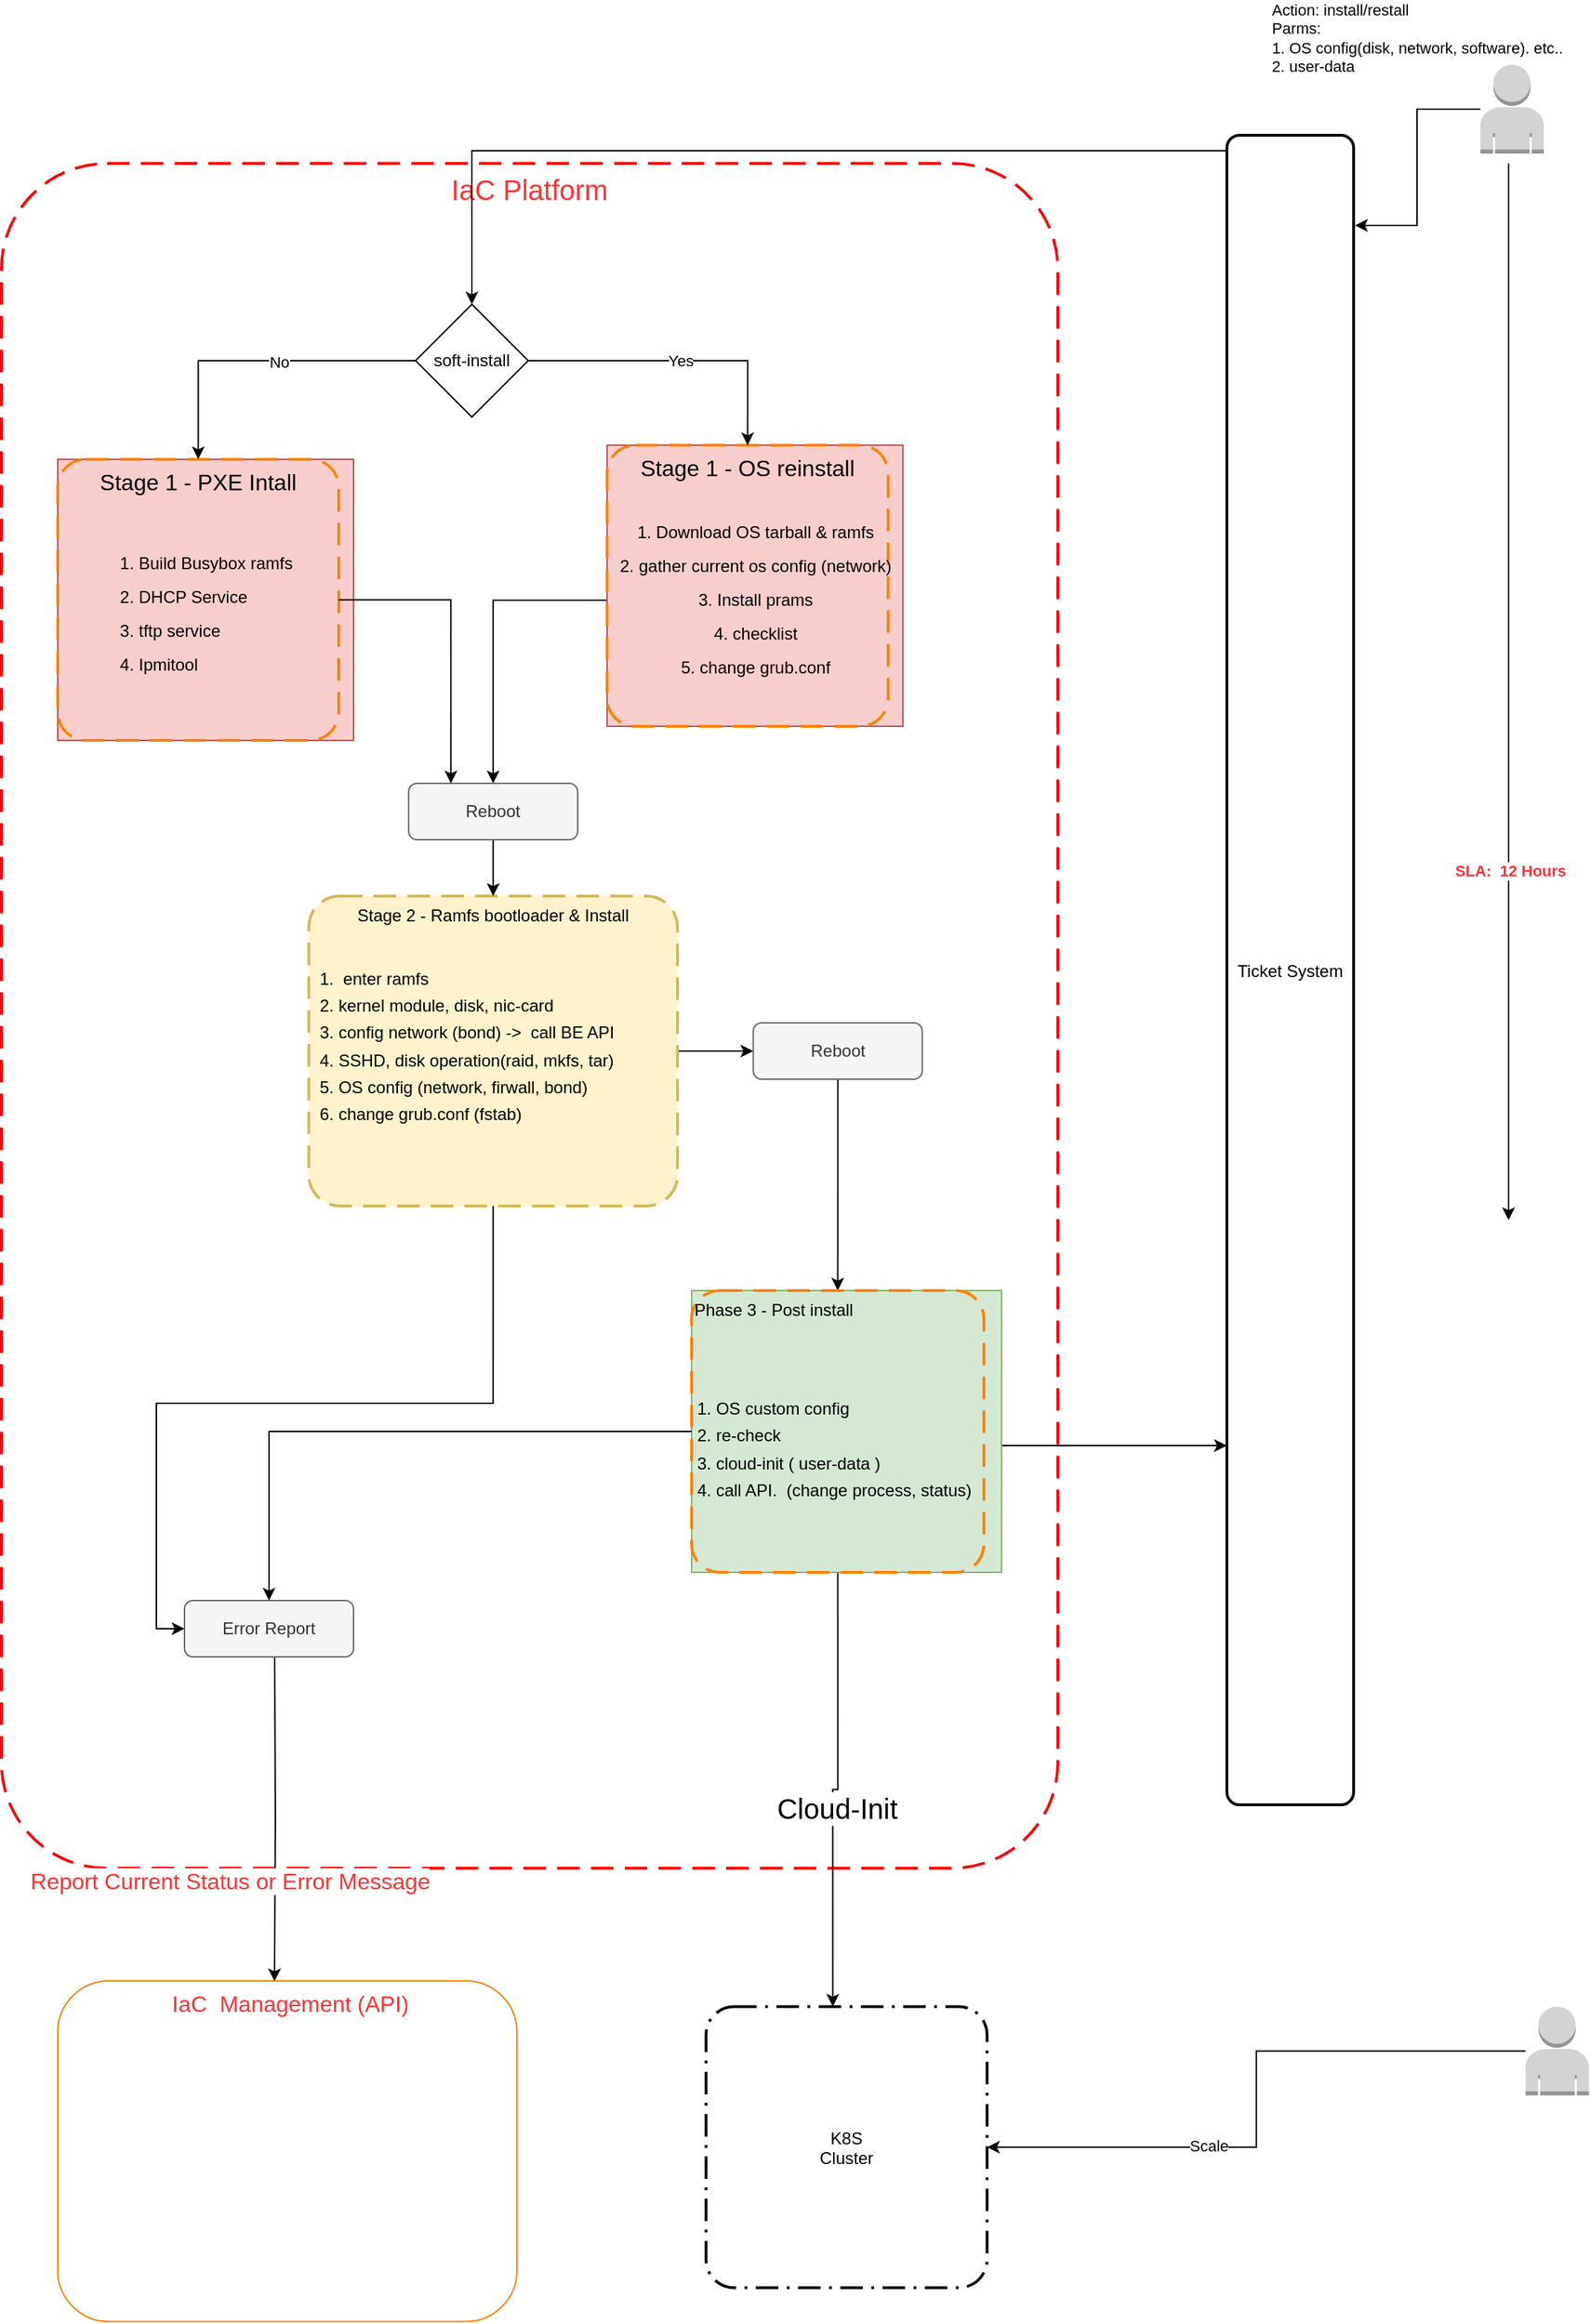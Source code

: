 <mxfile version="18.1.1" type="github">
  <diagram id="bArWBJNuVLb29TRbrBYO" name="Page-1">
    <mxGraphModel dx="1358" dy="594" grid="1" gridSize="10" guides="1" tooltips="1" connect="1" arrows="1" fold="1" page="1" pageScale="1" pageWidth="827" pageHeight="1169" math="0" shadow="0">
      <root>
        <mxCell id="0" />
        <mxCell id="1" parent="0" />
        <mxCell id="2OIhdxQt8RI3TchfqqJ3-19" value="IaC Platform" style="rounded=1;arcSize=10;dashed=1;strokeColor=#ff0000;fillColor=none;gradientColor=none;dashPattern=8 4;strokeWidth=2;verticalAlign=top;fontSize=20;fontColor=#FF3333;" vertex="1" parent="1">
          <mxGeometry x="80" y="240" width="750" height="1210" as="geometry" />
        </mxCell>
        <mxCell id="XNvCActNa8ESoV5YzHep-33" value="Report Current Status or Error Message" style="edgeStyle=orthogonalEdgeStyle;rounded=0;orthogonalLoop=1;jettySize=auto;html=1;entryX=0.472;entryY=0.001;entryDx=0;entryDy=0;entryPerimeter=0;fontSize=16;fontColor=#FF3333;" parent="1" target="XNvCActNa8ESoV5YzHep-32" edge="1">
          <mxGeometry x="0.592" y="-40" relative="1" as="geometry">
            <mxPoint x="8" y="-24" as="offset" />
            <mxPoint x="274" y="1300" as="sourcePoint" />
          </mxGeometry>
        </mxCell>
        <mxCell id="2OIhdxQt8RI3TchfqqJ3-17" style="edgeStyle=orthogonalEdgeStyle;rounded=0;orthogonalLoop=1;jettySize=auto;html=1;entryX=0;entryY=0.5;entryDx=0;entryDy=0;" edge="1" parent="1" source="XNvCActNa8ESoV5YzHep-1" target="2OIhdxQt8RI3TchfqqJ3-12">
          <mxGeometry relative="1" as="geometry" />
        </mxCell>
        <mxCell id="XNvCActNa8ESoV5YzHep-1" value="Stage 2 - Ramfs bootloader &amp; Install&#xa;" style="rounded=1;arcSize=10;dashed=1;strokeColor=#d6b656;fillColor=#fff2cc;dashPattern=8 4;strokeWidth=2;verticalAlign=top;" parent="1" vertex="1">
          <mxGeometry x="298.25" y="760" width="261.75" height="220" as="geometry" />
        </mxCell>
        <mxCell id="XNvCActNa8ESoV5YzHep-18" style="edgeStyle=orthogonalEdgeStyle;rounded=0;orthogonalLoop=1;jettySize=auto;html=1;fontSize=20;exitX=0;exitY=0.532;exitDx=0;exitDy=0;exitPerimeter=0;" parent="1" source="XNvCActNa8ESoV5YzHep-29" target="2OIhdxQt8RI3TchfqqJ3-9" edge="1">
          <mxGeometry relative="1" as="geometry">
            <mxPoint x="430" y="710" as="targetPoint" />
          </mxGeometry>
        </mxCell>
        <mxCell id="XNvCActNa8ESoV5YzHep-22" style="edgeStyle=orthogonalEdgeStyle;rounded=0;orthogonalLoop=1;jettySize=auto;html=1;fontSize=20;exitX=0.5;exitY=1;exitDx=0;exitDy=0;entryX=0.451;entryY=0;entryDx=0;entryDy=0;entryPerimeter=0;" parent="1" source="XNvCActNa8ESoV5YzHep-3" target="XNvCActNa8ESoV5YzHep-4" edge="1">
          <mxGeometry relative="1" as="geometry">
            <mxPoint x="810" y="920" as="targetPoint" />
          </mxGeometry>
        </mxCell>
        <mxCell id="XNvCActNa8ESoV5YzHep-23" value="Cloud-Init" style="edgeLabel;html=1;align=center;verticalAlign=middle;resizable=0;points=[];fontSize=20;" parent="XNvCActNa8ESoV5YzHep-22" vertex="1" connectable="0">
          <mxGeometry x="0.092" y="3" relative="1" as="geometry">
            <mxPoint as="offset" />
          </mxGeometry>
        </mxCell>
        <mxCell id="XNvCActNa8ESoV5YzHep-4" value="K8S&#xa;Cluster" style="rounded=1;arcSize=10;dashed=1;fillColor=none;gradientColor=none;dashPattern=8 3 1 3;strokeWidth=2;" parent="1" vertex="1">
          <mxGeometry x="580.25" y="1548.25" width="199.5" height="199.5" as="geometry" />
        </mxCell>
        <mxCell id="XNvCActNa8ESoV5YzHep-6" style="edgeStyle=orthogonalEdgeStyle;rounded=0;orthogonalLoop=1;jettySize=auto;html=1;entryX=1.011;entryY=0.054;entryDx=0;entryDy=0;entryPerimeter=0;" parent="1" source="XNvCActNa8ESoV5YzHep-5" target="XNvCActNa8ESoV5YzHep-8" edge="1">
          <mxGeometry relative="1" as="geometry">
            <mxPoint x="820" y="202" as="targetPoint" />
          </mxGeometry>
        </mxCell>
        <mxCell id="XNvCActNa8ESoV5YzHep-7" value="Action: install/restall&lt;br&gt;&lt;div style=&quot;&quot;&gt;Parms:&lt;/div&gt;&lt;div style=&quot;&quot;&gt;1. OS config(disk, network, software). etc..&lt;br&gt;2. user-data&lt;/div&gt;" style="edgeLabel;html=1;align=left;verticalAlign=middle;resizable=0;points=[];" parent="XNvCActNa8ESoV5YzHep-6" vertex="1" connectable="0">
          <mxGeometry x="0.082" y="2" relative="1" as="geometry">
            <mxPoint x="-107" y="-99" as="offset" />
          </mxGeometry>
        </mxCell>
        <mxCell id="XNvCActNa8ESoV5YzHep-5" value="" style="outlineConnect=0;dashed=0;verticalLabelPosition=bottom;verticalAlign=top;align=center;html=1;shape=mxgraph.aws3.user;fillColor=#D2D3D3;gradientColor=none;" parent="1" vertex="1">
          <mxGeometry x="1130" y="170" width="45" height="63" as="geometry" />
        </mxCell>
        <mxCell id="XNvCActNa8ESoV5YzHep-10" style="edgeStyle=orthogonalEdgeStyle;rounded=0;orthogonalLoop=1;jettySize=auto;html=1;" parent="1" source="XNvCActNa8ESoV5YzHep-8" target="2OIhdxQt8RI3TchfqqJ3-5" edge="1">
          <mxGeometry relative="1" as="geometry">
            <Array as="points">
              <mxPoint x="414" y="231" />
            </Array>
            <mxPoint x="837.14" y="230.76" as="sourcePoint" />
            <mxPoint x="215.366" y="445.013" as="targetPoint" />
          </mxGeometry>
        </mxCell>
        <mxCell id="XNvCActNa8ESoV5YzHep-8" value="Ticket System" style="rounded=1;arcSize=10;dashed=0;fillColor=none;gradientColor=none;strokeWidth=2;" parent="1" vertex="1">
          <mxGeometry x="950" y="220" width="90" height="1185" as="geometry" />
        </mxCell>
        <mxCell id="XNvCActNa8ESoV5YzHep-12" value="" style="edgeStyle=orthogonalEdgeStyle;rounded=0;orthogonalLoop=1;jettySize=auto;html=1;" parent="1" source="XNvCActNa8ESoV5YzHep-11" target="XNvCActNa8ESoV5YzHep-4" edge="1">
          <mxGeometry relative="1" as="geometry" />
        </mxCell>
        <mxCell id="XNvCActNa8ESoV5YzHep-13" value="Scale" style="edgeLabel;html=1;align=center;verticalAlign=middle;resizable=0;points=[];" parent="XNvCActNa8ESoV5YzHep-12" vertex="1" connectable="0">
          <mxGeometry x="0.304" y="-1" relative="1" as="geometry">
            <mxPoint as="offset" />
          </mxGeometry>
        </mxCell>
        <mxCell id="XNvCActNa8ESoV5YzHep-11" value="" style="outlineConnect=0;dashed=0;verticalLabelPosition=bottom;verticalAlign=top;align=center;html=1;shape=mxgraph.aws3.user;fillColor=#D2D3D3;gradientColor=none;" parent="1" vertex="1">
          <mxGeometry x="1162" y="1548.25" width="45" height="63" as="geometry" />
        </mxCell>
        <mxCell id="XNvCActNa8ESoV5YzHep-14" value="" style="endArrow=classic;html=1;rounded=0;" parent="1" edge="1">
          <mxGeometry width="50" height="50" relative="1" as="geometry">
            <mxPoint x="1150" y="240" as="sourcePoint" />
            <mxPoint x="1150" y="990" as="targetPoint" />
          </mxGeometry>
        </mxCell>
        <mxCell id="XNvCActNa8ESoV5YzHep-16" value="&lt;font color=&quot;#ff3333&quot;&gt;&lt;b&gt;SLA:&amp;nbsp; 12 Hours&lt;/b&gt;&lt;/font&gt;" style="edgeLabel;html=1;align=center;verticalAlign=middle;resizable=0;points=[];" parent="XNvCActNa8ESoV5YzHep-14" vertex="1" connectable="0">
          <mxGeometry x="-0.128" y="1" relative="1" as="geometry">
            <mxPoint y="175" as="offset" />
          </mxGeometry>
        </mxCell>
        <mxCell id="XNvCActNa8ESoV5YzHep-26" value="" style="endArrow=classic;html=1;rounded=0;fontSize=20;" parent="1" edge="1">
          <mxGeometry width="50" height="50" relative="1" as="geometry">
            <mxPoint x="780" y="1150" as="sourcePoint" />
            <mxPoint x="950" y="1150" as="targetPoint" />
          </mxGeometry>
        </mxCell>
        <mxCell id="2OIhdxQt8RI3TchfqqJ3-24" style="edgeStyle=orthogonalEdgeStyle;rounded=0;orthogonalLoop=1;jettySize=auto;html=1;entryX=0;entryY=0.5;entryDx=0;entryDy=0;fontSize=20;fontColor=#FF3333;exitX=0.5;exitY=1;exitDx=0;exitDy=0;" edge="1" parent="1" source="XNvCActNa8ESoV5YzHep-1" target="2OIhdxQt8RI3TchfqqJ3-20">
          <mxGeometry relative="1" as="geometry" />
        </mxCell>
        <mxCell id="XNvCActNa8ESoV5YzHep-30" value="&lt;span style=&quot;color: rgb(0 , 0 , 0) ; font-size: 12px&quot;&gt;1.&amp;nbsp; enter ramfs&lt;/span&gt;&lt;br style=&quot;padding: 0px ; margin: 0px ; color: rgb(0 , 0 , 0) ; font-size: 12px&quot;&gt;&lt;span style=&quot;color: rgb(0 , 0 , 0) ; font-size: 12px&quot;&gt;2. kernel module, disk, nic-card&lt;/span&gt;&lt;br style=&quot;padding: 0px ; margin: 0px ; color: rgb(0 , 0 , 0) ; font-size: 12px&quot;&gt;&lt;span style=&quot;color: rgb(0 , 0 , 0) ; font-size: 12px&quot;&gt;3. config network (bond) -&amp;gt;&amp;nbsp; call BE API&lt;/span&gt;&lt;br style=&quot;padding: 0px ; margin: 0px ; color: rgb(0 , 0 , 0) ; font-size: 12px&quot;&gt;&lt;span style=&quot;color: rgb(0 , 0 , 0) ; font-size: 12px&quot;&gt;4. SSHD, disk operation(raid, mkfs, tar)&lt;/span&gt;&lt;br style=&quot;padding: 0px ; margin: 0px ; color: rgb(0 , 0 , 0) ; font-size: 12px&quot;&gt;&lt;span style=&quot;color: rgb(0 , 0 , 0) ; font-size: 12px&quot;&gt;5. OS config (network, firwall, bond)&lt;/span&gt;&lt;br style=&quot;padding: 0px ; margin: 0px ; color: rgb(0 , 0 , 0) ; font-size: 12px&quot;&gt;&lt;span style=&quot;color: rgb(0 , 0 , 0) ; font-size: 12px&quot;&gt;6. change grub.conf (fstab)&lt;/span&gt;" style="text;html=1;align=left;verticalAlign=middle;resizable=0;points=[];autosize=1;strokeColor=none;fillColor=none;fontSize=16;fontColor=#FF3333;" parent="1" vertex="1">
          <mxGeometry x="304" y="800" width="220" height="130" as="geometry" />
        </mxCell>
        <mxCell id="XNvCActNa8ESoV5YzHep-32" value="&amp;nbsp;IaC&amp;nbsp; Management (API)" style="rounded=1;whiteSpace=wrap;html=1;fontSize=16;fontColor=#FF3333;strokeColor=#FF8000;fillColor=#FFFFFF;align=center;verticalAlign=top;" parent="1" vertex="1">
          <mxGeometry x="120" y="1530" width="326" height="241.75" as="geometry" />
        </mxCell>
        <mxCell id="2OIhdxQt8RI3TchfqqJ3-1" value="" style="group;fillColor=#f8cecc;strokeColor=#b85450;" vertex="1" connectable="0" parent="1">
          <mxGeometry x="510" y="440" width="210" height="199.5" as="geometry" />
        </mxCell>
        <mxCell id="XNvCActNa8ESoV5YzHep-2" value="Stage 1 - OS reinstall&#xa;" style="rounded=1;arcSize=10;dashed=1;strokeColor=#FF8000;fillColor=none;gradientColor=none;dashPattern=8 4;strokeWidth=2;verticalAlign=top;fontSize=16;" parent="2OIhdxQt8RI3TchfqqJ3-1" vertex="1">
          <mxGeometry width="199.5" height="199.5" as="geometry" />
        </mxCell>
        <mxCell id="XNvCActNa8ESoV5YzHep-29" value="&lt;span style=&quot;color: rgb(0 , 0 , 0) ; font-size: 12px&quot;&gt;1. Download OS tarball &amp;amp; ramfs&lt;/span&gt;&lt;br style=&quot;padding: 0px ; margin: 0px ; color: rgb(0 , 0 , 0) ; font-size: 12px&quot;&gt;&lt;span style=&quot;color: rgb(0 , 0 , 0) ; font-size: 12px&quot;&gt;2. gather current os config (network)&lt;/span&gt;&lt;br style=&quot;padding: 0px ; margin: 0px ; color: rgb(0 , 0 , 0) ; font-size: 12px&quot;&gt;&lt;span style=&quot;color: rgb(0 , 0 , 0) ; font-size: 12px&quot;&gt;3. Install prams&lt;/span&gt;&lt;br style=&quot;padding: 0px ; margin: 0px ; color: rgb(0 , 0 , 0) ; font-size: 12px&quot;&gt;&lt;span style=&quot;color: rgb(0 , 0 , 0) ; font-size: 12px&quot;&gt;4. checklist&lt;/span&gt;&lt;br style=&quot;padding: 0px ; margin: 0px ; color: rgb(0 , 0 , 0) ; font-size: 12px&quot;&gt;&lt;span style=&quot;color: rgb(0 , 0 , 0) ; font-size: 12px&quot;&gt;5. change grub.conf&lt;/span&gt;" style="text;html=1;align=center;verticalAlign=middle;resizable=0;points=[];autosize=1;strokeColor=none;fillColor=none;fontSize=20;fontColor=#FF3333;" parent="2OIhdxQt8RI3TchfqqJ3-1" vertex="1">
          <mxGeometry y="35.5" width="210" height="140" as="geometry" />
        </mxCell>
        <mxCell id="2OIhdxQt8RI3TchfqqJ3-2" value="" style="group;fillColor=#f8cecc;strokeColor=#b85450;" vertex="1" connectable="0" parent="1">
          <mxGeometry x="120" y="450" width="210" height="199.5" as="geometry" />
        </mxCell>
        <mxCell id="2OIhdxQt8RI3TchfqqJ3-3" value="Stage 1 - PXE Intall&#xa;" style="rounded=1;arcSize=10;dashed=1;strokeColor=#FF8000;fillColor=none;gradientColor=none;dashPattern=8 4;strokeWidth=2;verticalAlign=top;fontSize=16;" vertex="1" parent="2OIhdxQt8RI3TchfqqJ3-2">
          <mxGeometry width="199.5" height="199.5" as="geometry" />
        </mxCell>
        <mxCell id="2OIhdxQt8RI3TchfqqJ3-4" value="&lt;div style=&quot;text-align: left;&quot;&gt;&lt;/div&gt;&lt;font color=&quot;#000000&quot;&gt;&lt;div style=&quot;text-align: left;&quot;&gt;&lt;span style=&quot;font-size: 12px; background-color: initial;&quot;&gt;1. Build Busybox ramfs&lt;br&gt;2. DHCP Service&lt;br&gt;3. tftp service&lt;br&gt;4. Ipmitool&lt;/span&gt;&lt;/div&gt;&lt;/font&gt;" style="text;html=1;align=center;verticalAlign=middle;resizable=0;points=[];autosize=1;strokeColor=none;fillColor=none;fontSize=20;fontColor=#FF3333;" vertex="1" parent="2OIhdxQt8RI3TchfqqJ3-2">
          <mxGeometry x="35" y="50.5" width="140" height="110" as="geometry" />
        </mxCell>
        <mxCell id="2OIhdxQt8RI3TchfqqJ3-6" value="Yes" style="edgeStyle=orthogonalEdgeStyle;rounded=0;orthogonalLoop=1;jettySize=auto;html=1;entryX=0.5;entryY=0;entryDx=0;entryDy=0;" edge="1" parent="1" source="2OIhdxQt8RI3TchfqqJ3-5" target="XNvCActNa8ESoV5YzHep-2">
          <mxGeometry relative="1" as="geometry" />
        </mxCell>
        <mxCell id="2OIhdxQt8RI3TchfqqJ3-7" style="edgeStyle=orthogonalEdgeStyle;rounded=0;orthogonalLoop=1;jettySize=auto;html=1;" edge="1" parent="1" source="2OIhdxQt8RI3TchfqqJ3-5" target="2OIhdxQt8RI3TchfqqJ3-3">
          <mxGeometry relative="1" as="geometry" />
        </mxCell>
        <mxCell id="2OIhdxQt8RI3TchfqqJ3-8" value="No" style="edgeLabel;html=1;align=center;verticalAlign=middle;resizable=0;points=[];" vertex="1" connectable="0" parent="2OIhdxQt8RI3TchfqqJ3-7">
          <mxGeometry x="-0.137" y="1" relative="1" as="geometry">
            <mxPoint as="offset" />
          </mxGeometry>
        </mxCell>
        <mxCell id="2OIhdxQt8RI3TchfqqJ3-5" value="soft-install" style="rhombus;whiteSpace=wrap;html=1;" vertex="1" parent="1">
          <mxGeometry x="374" y="340" width="80" height="80" as="geometry" />
        </mxCell>
        <mxCell id="2OIhdxQt8RI3TchfqqJ3-11" style="edgeStyle=orthogonalEdgeStyle;rounded=0;orthogonalLoop=1;jettySize=auto;html=1;entryX=0.5;entryY=0;entryDx=0;entryDy=0;" edge="1" parent="1" source="2OIhdxQt8RI3TchfqqJ3-9" target="XNvCActNa8ESoV5YzHep-1">
          <mxGeometry relative="1" as="geometry" />
        </mxCell>
        <mxCell id="2OIhdxQt8RI3TchfqqJ3-9" value="Reboot" style="rounded=1;whiteSpace=wrap;html=1;fillColor=#f5f5f5;fontColor=#333333;strokeColor=#666666;" vertex="1" parent="1">
          <mxGeometry x="369.12" y="680" width="120" height="40" as="geometry" />
        </mxCell>
        <mxCell id="2OIhdxQt8RI3TchfqqJ3-10" style="edgeStyle=orthogonalEdgeStyle;rounded=0;orthogonalLoop=1;jettySize=auto;html=1;entryX=0.25;entryY=0;entryDx=0;entryDy=0;" edge="1" parent="1" source="2OIhdxQt8RI3TchfqqJ3-3" target="2OIhdxQt8RI3TchfqqJ3-9">
          <mxGeometry relative="1" as="geometry" />
        </mxCell>
        <mxCell id="2OIhdxQt8RI3TchfqqJ3-18" style="edgeStyle=orthogonalEdgeStyle;rounded=0;orthogonalLoop=1;jettySize=auto;html=1;" edge="1" parent="1" source="2OIhdxQt8RI3TchfqqJ3-12" target="XNvCActNa8ESoV5YzHep-3">
          <mxGeometry relative="1" as="geometry" />
        </mxCell>
        <mxCell id="2OIhdxQt8RI3TchfqqJ3-12" value="Reboot" style="rounded=1;whiteSpace=wrap;html=1;fillColor=#f5f5f5;fontColor=#333333;strokeColor=#666666;" vertex="1" parent="1">
          <mxGeometry x="613.75" y="850" width="120" height="40" as="geometry" />
        </mxCell>
        <mxCell id="2OIhdxQt8RI3TchfqqJ3-13" value="" style="group;fillColor=#d5e8d4;strokeColor=#82b366;" vertex="1" connectable="0" parent="1">
          <mxGeometry x="570" y="1040" width="220" height="200" as="geometry" />
        </mxCell>
        <mxCell id="XNvCActNa8ESoV5YzHep-3" value="Phase 3 - Post install&#xa;" style="rounded=1;arcSize=10;dashed=1;strokeColor=#FF8000;fillColor=none;gradientColor=none;dashPattern=8 4;strokeWidth=2;align=left;verticalAlign=top;" parent="2OIhdxQt8RI3TchfqqJ3-13" vertex="1">
          <mxGeometry width="207.518" height="200" as="geometry" />
        </mxCell>
        <mxCell id="XNvCActNa8ESoV5YzHep-31" value="&lt;span style=&quot;color: rgb(0 , 0 , 0) ; font-size: 12px&quot;&gt;1. OS custom config&lt;/span&gt;&lt;br style=&quot;padding: 0px ; margin: 0px ; color: rgb(0 , 0 , 0) ; font-size: 12px&quot;&gt;&lt;span style=&quot;color: rgb(0 , 0 , 0) ; font-size: 12px&quot;&gt;2. re-check&lt;/span&gt;&lt;br style=&quot;padding: 0px ; margin: 0px ; color: rgb(0 , 0 , 0) ; font-size: 12px&quot;&gt;&lt;span style=&quot;color: rgb(0 , 0 , 0) ; font-size: 12px&quot;&gt;3. cloud-init ( user-data )&lt;/span&gt;&lt;br style=&quot;padding: 0px ; margin: 0px ; color: rgb(0 , 0 , 0) ; font-size: 12px&quot;&gt;&lt;span style=&quot;color: rgb(0 , 0 , 0) ; font-size: 12px&quot;&gt;4. call API.&amp;nbsp; (change process, status)&lt;/span&gt;" style="text;html=1;align=left;verticalAlign=middle;resizable=0;points=[];autosize=1;strokeColor=none;fillColor=none;fontSize=16;fontColor=#FF3333;" parent="2OIhdxQt8RI3TchfqqJ3-13" vertex="1">
          <mxGeometry x="1.56" y="65.5" width="210" height="90" as="geometry" />
        </mxCell>
        <mxCell id="2OIhdxQt8RI3TchfqqJ3-20" value="Error Report" style="rounded=1;whiteSpace=wrap;html=1;fillColor=#f5f5f5;fontColor=#333333;strokeColor=#666666;" vertex="1" parent="1">
          <mxGeometry x="210" y="1260" width="120" height="40" as="geometry" />
        </mxCell>
        <mxCell id="2OIhdxQt8RI3TchfqqJ3-21" style="edgeStyle=orthogonalEdgeStyle;rounded=0;orthogonalLoop=1;jettySize=auto;html=1;fontSize=20;fontColor=#FF3333;" edge="1" parent="1" source="XNvCActNa8ESoV5YzHep-3" target="2OIhdxQt8RI3TchfqqJ3-20">
          <mxGeometry relative="1" as="geometry" />
        </mxCell>
      </root>
    </mxGraphModel>
  </diagram>
</mxfile>
